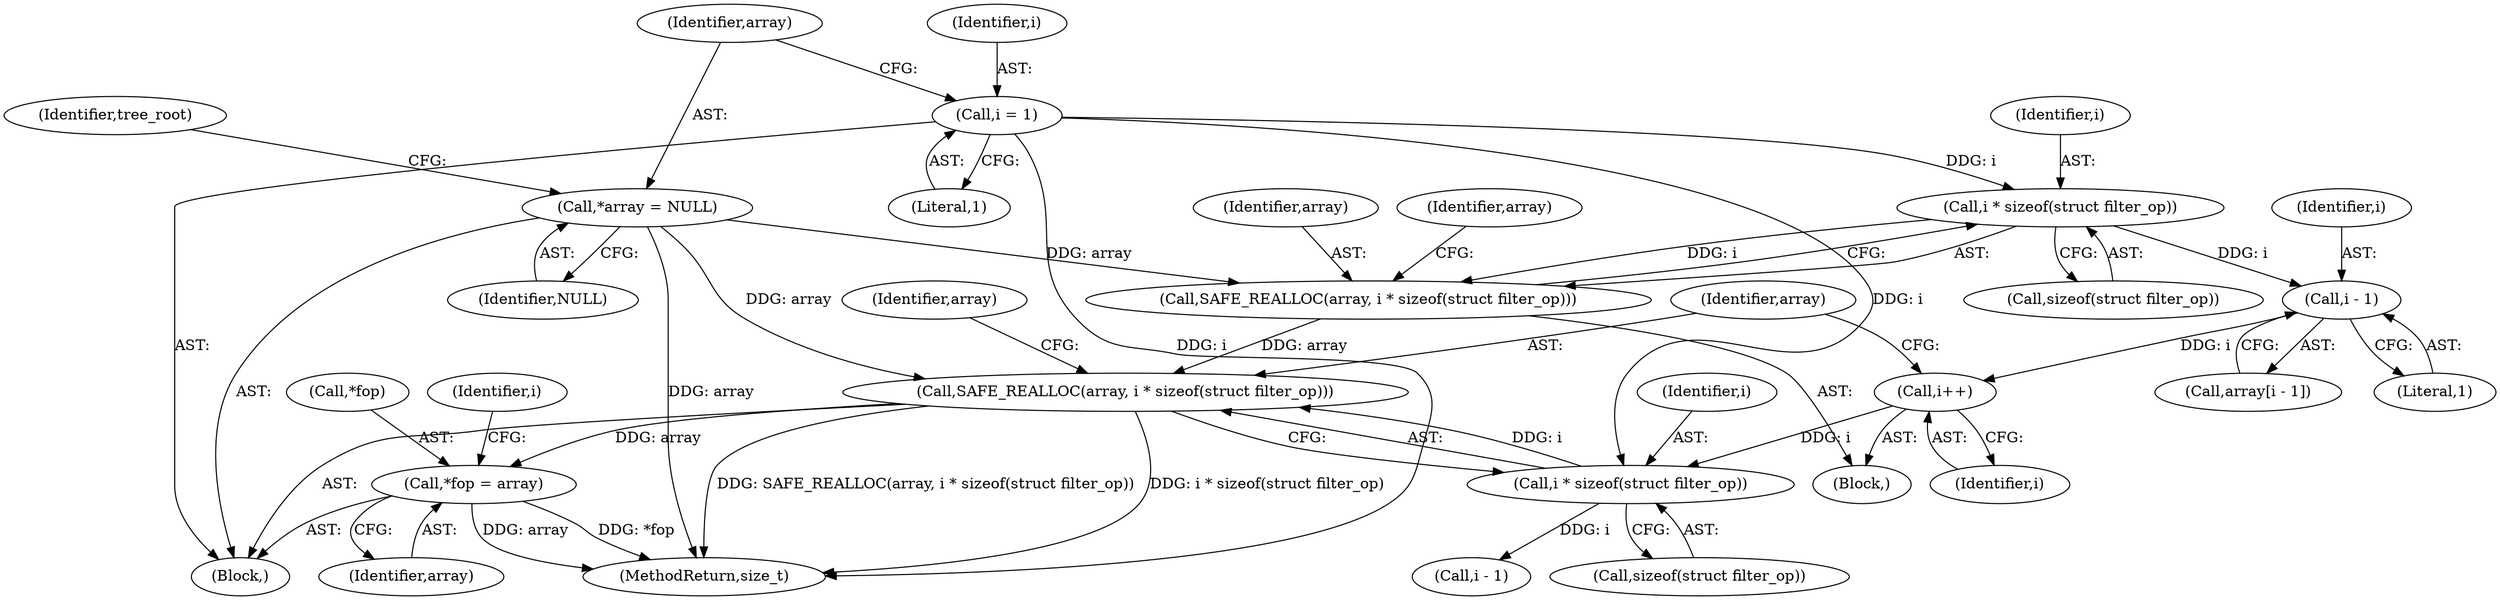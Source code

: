 digraph "0_ettercap_626dc56686f15f2dda13c48f78c2a666cb6d8506@pointer" {
"1000181" [label="(Call,*fop = array)"];
"1000166" [label="(Call,SAFE_REALLOC(array, i * sizeof(struct filter_op)))"];
"1000145" [label="(Call,SAFE_REALLOC(array, i * sizeof(struct filter_op)))"];
"1000115" [label="(Call,*array = NULL)"];
"1000147" [label="(Call,i * sizeof(struct filter_op))"];
"1000111" [label="(Call,i = 1)"];
"1000168" [label="(Call,i * sizeof(struct filter_op))"];
"1000164" [label="(Call,i++)"];
"1000155" [label="(Call,i - 1)"];
"1000121" [label="(Identifier,tree_root)"];
"1000153" [label="(Call,array[i - 1])"];
"1000157" [label="(Literal,1)"];
"1000187" [label="(MethodReturn,size_t)"];
"1000148" [label="(Identifier,i)"];
"1000147" [label="(Call,i * sizeof(struct filter_op))"];
"1000113" [label="(Literal,1)"];
"1000145" [label="(Call,SAFE_REALLOC(array, i * sizeof(struct filter_op)))"];
"1000112" [label="(Identifier,i)"];
"1000146" [label="(Identifier,array)"];
"1000168" [label="(Call,i * sizeof(struct filter_op))"];
"1000115" [label="(Call,*array = NULL)"];
"1000164" [label="(Call,i++)"];
"1000169" [label="(Identifier,i)"];
"1000116" [label="(Identifier,array)"];
"1000175" [label="(Identifier,array)"];
"1000176" [label="(Call,i - 1)"];
"1000156" [label="(Identifier,i)"];
"1000111" [label="(Call,i = 1)"];
"1000181" [label="(Call,*fop = array)"];
"1000149" [label="(Call,sizeof(struct filter_op))"];
"1000144" [label="(Block,)"];
"1000184" [label="(Identifier,array)"];
"1000117" [label="(Identifier,NULL)"];
"1000109" [label="(Block,)"];
"1000154" [label="(Identifier,array)"];
"1000155" [label="(Call,i - 1)"];
"1000182" [label="(Call,*fop)"];
"1000166" [label="(Call,SAFE_REALLOC(array, i * sizeof(struct filter_op)))"];
"1000165" [label="(Identifier,i)"];
"1000186" [label="(Identifier,i)"];
"1000170" [label="(Call,sizeof(struct filter_op))"];
"1000167" [label="(Identifier,array)"];
"1000181" -> "1000109"  [label="AST: "];
"1000181" -> "1000184"  [label="CFG: "];
"1000182" -> "1000181"  [label="AST: "];
"1000184" -> "1000181"  [label="AST: "];
"1000186" -> "1000181"  [label="CFG: "];
"1000181" -> "1000187"  [label="DDG: *fop"];
"1000181" -> "1000187"  [label="DDG: array"];
"1000166" -> "1000181"  [label="DDG: array"];
"1000166" -> "1000109"  [label="AST: "];
"1000166" -> "1000168"  [label="CFG: "];
"1000167" -> "1000166"  [label="AST: "];
"1000168" -> "1000166"  [label="AST: "];
"1000175" -> "1000166"  [label="CFG: "];
"1000166" -> "1000187"  [label="DDG: i * sizeof(struct filter_op)"];
"1000166" -> "1000187"  [label="DDG: SAFE_REALLOC(array, i * sizeof(struct filter_op))"];
"1000145" -> "1000166"  [label="DDG: array"];
"1000115" -> "1000166"  [label="DDG: array"];
"1000168" -> "1000166"  [label="DDG: i"];
"1000145" -> "1000144"  [label="AST: "];
"1000145" -> "1000147"  [label="CFG: "];
"1000146" -> "1000145"  [label="AST: "];
"1000147" -> "1000145"  [label="AST: "];
"1000154" -> "1000145"  [label="CFG: "];
"1000115" -> "1000145"  [label="DDG: array"];
"1000147" -> "1000145"  [label="DDG: i"];
"1000115" -> "1000109"  [label="AST: "];
"1000115" -> "1000117"  [label="CFG: "];
"1000116" -> "1000115"  [label="AST: "];
"1000117" -> "1000115"  [label="AST: "];
"1000121" -> "1000115"  [label="CFG: "];
"1000115" -> "1000187"  [label="DDG: array"];
"1000147" -> "1000149"  [label="CFG: "];
"1000148" -> "1000147"  [label="AST: "];
"1000149" -> "1000147"  [label="AST: "];
"1000111" -> "1000147"  [label="DDG: i"];
"1000147" -> "1000155"  [label="DDG: i"];
"1000111" -> "1000109"  [label="AST: "];
"1000111" -> "1000113"  [label="CFG: "];
"1000112" -> "1000111"  [label="AST: "];
"1000113" -> "1000111"  [label="AST: "];
"1000116" -> "1000111"  [label="CFG: "];
"1000111" -> "1000187"  [label="DDG: i"];
"1000111" -> "1000168"  [label="DDG: i"];
"1000168" -> "1000170"  [label="CFG: "];
"1000169" -> "1000168"  [label="AST: "];
"1000170" -> "1000168"  [label="AST: "];
"1000164" -> "1000168"  [label="DDG: i"];
"1000168" -> "1000176"  [label="DDG: i"];
"1000164" -> "1000144"  [label="AST: "];
"1000164" -> "1000165"  [label="CFG: "];
"1000165" -> "1000164"  [label="AST: "];
"1000167" -> "1000164"  [label="CFG: "];
"1000155" -> "1000164"  [label="DDG: i"];
"1000155" -> "1000153"  [label="AST: "];
"1000155" -> "1000157"  [label="CFG: "];
"1000156" -> "1000155"  [label="AST: "];
"1000157" -> "1000155"  [label="AST: "];
"1000153" -> "1000155"  [label="CFG: "];
}

